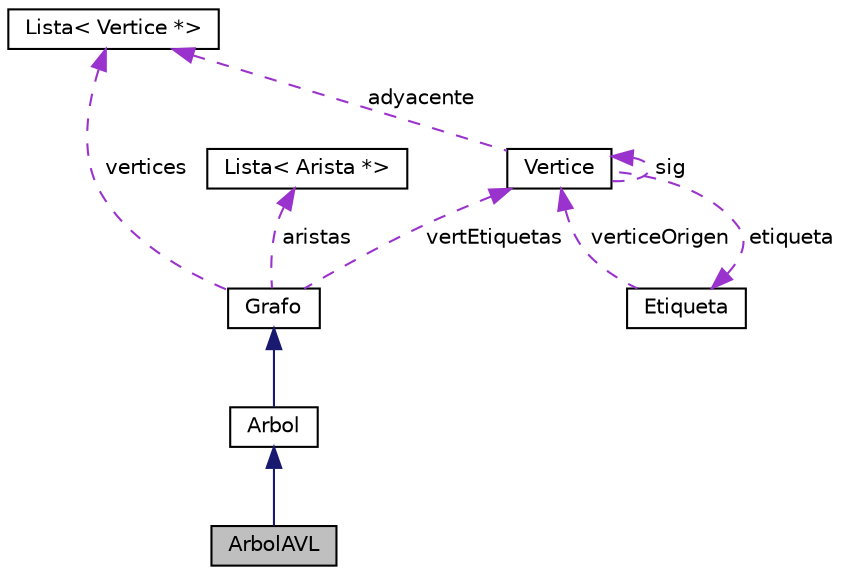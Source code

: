 digraph "ArbolAVL"
{
  edge [fontname="Helvetica",fontsize="10",labelfontname="Helvetica",labelfontsize="10"];
  node [fontname="Helvetica",fontsize="10",shape=record];
  Node3 [label="ArbolAVL",height=0.2,width=0.4,color="black", fillcolor="grey75", style="filled", fontcolor="black"];
  Node4 -> Node3 [dir="back",color="midnightblue",fontsize="10",style="solid",fontname="Helvetica"];
  Node4 [label="Arbol",height=0.2,width=0.4,color="black", fillcolor="white", style="filled",URL="$classArbol.html",tooltip="Implementación de un arbol binario basada en un grafo con listas de adyacencia. "];
  Node5 -> Node4 [dir="back",color="midnightblue",fontsize="10",style="solid",fontname="Helvetica"];
  Node5 [label="Grafo",height=0.2,width=0.4,color="black", fillcolor="white", style="filled",URL="$classGrafo.html"];
  Node6 -> Node5 [dir="back",color="darkorchid3",fontsize="10",style="dashed",label=" vertices" ,fontname="Helvetica"];
  Node6 [label="Lista\< Vertice *\>",height=0.2,width=0.4,color="black", fillcolor="white", style="filled",URL="$classLista.html"];
  Node7 -> Node5 [dir="back",color="darkorchid3",fontsize="10",style="dashed",label=" aristas" ,fontname="Helvetica"];
  Node7 [label="Lista\< Arista *\>",height=0.2,width=0.4,color="black", fillcolor="white", style="filled",URL="$classLista.html"];
  Node8 -> Node5 [dir="back",color="darkorchid3",fontsize="10",style="dashed",label=" vertEtiquetas" ,fontname="Helvetica"];
  Node8 [label="Vertice",height=0.2,width=0.4,color="black", fillcolor="white", style="filled",URL="$classVertice.html"];
  Node6 -> Node8 [dir="back",color="darkorchid3",fontsize="10",style="dashed",label=" adyacente" ,fontname="Helvetica"];
  Node8 -> Node8 [dir="back",color="darkorchid3",fontsize="10",style="dashed",label=" sig" ,fontname="Helvetica"];
  Node9 -> Node8 [dir="back",color="darkorchid3",fontsize="10",style="dashed",label=" etiqueta" ,fontname="Helvetica"];
  Node9 [label="Etiqueta",height=0.2,width=0.4,color="black", fillcolor="white", style="filled",URL="$classEtiqueta.html"];
  Node8 -> Node9 [dir="back",color="darkorchid3",fontsize="10",style="dashed",label=" verticeOrigen" ,fontname="Helvetica"];
}
